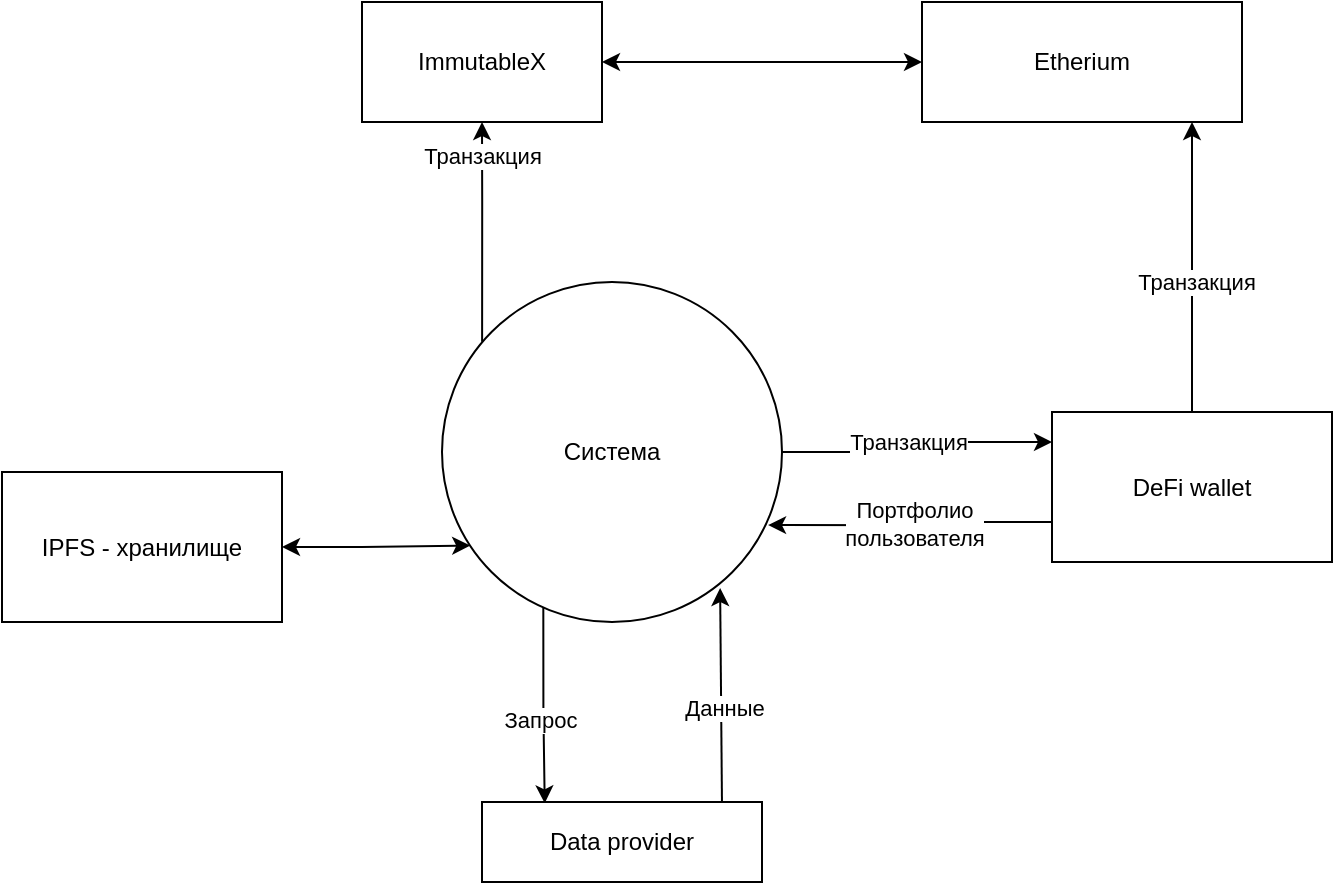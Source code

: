 <mxfile version="20.8.23" type="github">
  <diagram name="Страница 1" id="PbTtmd6q3jU2auLFYNLY">
    <mxGraphModel dx="1195" dy="669" grid="1" gridSize="10" guides="1" tooltips="1" connect="1" arrows="1" fold="1" page="1" pageScale="1" pageWidth="1169" pageHeight="827" math="0" shadow="0">
      <root>
        <mxCell id="0" />
        <mxCell id="1" parent="0" />
        <mxCell id="7_X0dGAMX54bu9OWyD-T-13" style="edgeStyle=orthogonalEdgeStyle;rounded=0;orthogonalLoop=1;jettySize=auto;html=1;entryX=0.224;entryY=0.017;entryDx=0;entryDy=0;startArrow=none;startFill=0;endArrow=classic;endFill=1;exitX=0.298;exitY=0.959;exitDx=0;exitDy=0;exitPerimeter=0;entryPerimeter=0;" edge="1" parent="1" source="7_X0dGAMX54bu9OWyD-T-1" target="7_X0dGAMX54bu9OWyD-T-5">
          <mxGeometry relative="1" as="geometry" />
        </mxCell>
        <mxCell id="7_X0dGAMX54bu9OWyD-T-14" value="Запрос" style="edgeLabel;html=1;align=center;verticalAlign=middle;resizable=0;points=[];" vertex="1" connectable="0" parent="7_X0dGAMX54bu9OWyD-T-13">
          <mxGeometry x="0.137" y="-3" relative="1" as="geometry">
            <mxPoint as="offset" />
          </mxGeometry>
        </mxCell>
        <mxCell id="7_X0dGAMX54bu9OWyD-T-16" style="edgeStyle=orthogonalEdgeStyle;rounded=0;orthogonalLoop=1;jettySize=auto;html=1;startArrow=none;startFill=0;endArrow=classic;endFill=1;" edge="1" parent="1" source="7_X0dGAMX54bu9OWyD-T-1" target="7_X0dGAMX54bu9OWyD-T-4">
          <mxGeometry relative="1" as="geometry">
            <Array as="points">
              <mxPoint x="578" y="475" />
              <mxPoint x="578" y="470" />
            </Array>
          </mxGeometry>
        </mxCell>
        <mxCell id="7_X0dGAMX54bu9OWyD-T-19" value="Транзакция" style="edgeLabel;html=1;align=center;verticalAlign=middle;resizable=0;points=[];" vertex="1" connectable="0" parent="7_X0dGAMX54bu9OWyD-T-16">
          <mxGeometry x="0.106" y="2" relative="1" as="geometry">
            <mxPoint x="-10" y="2" as="offset" />
          </mxGeometry>
        </mxCell>
        <mxCell id="7_X0dGAMX54bu9OWyD-T-23" style="edgeStyle=orthogonalEdgeStyle;rounded=0;orthogonalLoop=1;jettySize=auto;html=1;entryX=0.5;entryY=1;entryDx=0;entryDy=0;startArrow=none;startFill=0;endArrow=classic;endFill=1;exitX=0.118;exitY=0.176;exitDx=0;exitDy=0;exitPerimeter=0;" edge="1" parent="1" source="7_X0dGAMX54bu9OWyD-T-1" target="7_X0dGAMX54bu9OWyD-T-3">
          <mxGeometry relative="1" as="geometry" />
        </mxCell>
        <mxCell id="7_X0dGAMX54bu9OWyD-T-26" value="Транзакция" style="edgeLabel;html=1;align=center;verticalAlign=middle;resizable=0;points=[];" vertex="1" connectable="0" parent="7_X0dGAMX54bu9OWyD-T-23">
          <mxGeometry x="0.347" y="-2" relative="1" as="geometry">
            <mxPoint x="-2" y="-19" as="offset" />
          </mxGeometry>
        </mxCell>
        <mxCell id="7_X0dGAMX54bu9OWyD-T-1" value="Система" style="ellipse;whiteSpace=wrap;html=1;aspect=fixed;" vertex="1" parent="1">
          <mxGeometry x="340" y="390" width="170" height="170" as="geometry" />
        </mxCell>
        <mxCell id="7_X0dGAMX54bu9OWyD-T-2" value="Etherium" style="rounded=0;whiteSpace=wrap;html=1;" vertex="1" parent="1">
          <mxGeometry x="580" y="250" width="160" height="60" as="geometry" />
        </mxCell>
        <mxCell id="7_X0dGAMX54bu9OWyD-T-24" style="edgeStyle=orthogonalEdgeStyle;rounded=0;orthogonalLoop=1;jettySize=auto;html=1;startArrow=classic;startFill=1;endArrow=classic;endFill=1;" edge="1" parent="1" source="7_X0dGAMX54bu9OWyD-T-3" target="7_X0dGAMX54bu9OWyD-T-2">
          <mxGeometry relative="1" as="geometry" />
        </mxCell>
        <mxCell id="7_X0dGAMX54bu9OWyD-T-3" value="ImmutableX" style="rounded=0;whiteSpace=wrap;html=1;" vertex="1" parent="1">
          <mxGeometry x="300" y="250" width="120" height="60" as="geometry" />
        </mxCell>
        <mxCell id="7_X0dGAMX54bu9OWyD-T-17" style="edgeStyle=orthogonalEdgeStyle;rounded=0;orthogonalLoop=1;jettySize=auto;html=1;startArrow=none;startFill=0;endArrow=classic;endFill=1;" edge="1" parent="1" source="7_X0dGAMX54bu9OWyD-T-4" target="7_X0dGAMX54bu9OWyD-T-2">
          <mxGeometry relative="1" as="geometry">
            <Array as="points">
              <mxPoint x="685" y="280" />
            </Array>
          </mxGeometry>
        </mxCell>
        <mxCell id="7_X0dGAMX54bu9OWyD-T-18" value="Транзакция" style="edgeLabel;html=1;align=center;verticalAlign=middle;resizable=0;points=[];" vertex="1" connectable="0" parent="7_X0dGAMX54bu9OWyD-T-17">
          <mxGeometry x="-0.423" y="-2" relative="1" as="geometry">
            <mxPoint y="-23" as="offset" />
          </mxGeometry>
        </mxCell>
        <mxCell id="7_X0dGAMX54bu9OWyD-T-20" style="edgeStyle=orthogonalEdgeStyle;rounded=0;orthogonalLoop=1;jettySize=auto;html=1;entryX=0.959;entryY=0.715;entryDx=0;entryDy=0;entryPerimeter=0;startArrow=none;startFill=0;endArrow=classic;endFill=1;" edge="1" parent="1" source="7_X0dGAMX54bu9OWyD-T-4" target="7_X0dGAMX54bu9OWyD-T-1">
          <mxGeometry relative="1" as="geometry">
            <Array as="points">
              <mxPoint x="578" y="510" />
              <mxPoint x="578" y="512" />
            </Array>
          </mxGeometry>
        </mxCell>
        <mxCell id="7_X0dGAMX54bu9OWyD-T-21" value="Портфолио &lt;br&gt;пользователя" style="edgeLabel;html=1;align=center;verticalAlign=middle;resizable=0;points=[];" vertex="1" connectable="0" parent="7_X0dGAMX54bu9OWyD-T-20">
          <mxGeometry x="-0.017" y="-1" relative="1" as="geometry">
            <mxPoint as="offset" />
          </mxGeometry>
        </mxCell>
        <mxCell id="7_X0dGAMX54bu9OWyD-T-4" value="DeFi wallet" style="rounded=0;whiteSpace=wrap;html=1;" vertex="1" parent="1">
          <mxGeometry x="645" y="455" width="140" height="75" as="geometry" />
        </mxCell>
        <mxCell id="7_X0dGAMX54bu9OWyD-T-5" value="Data provider" style="rounded=0;whiteSpace=wrap;html=1;" vertex="1" parent="1">
          <mxGeometry x="360" y="650" width="140" height="40" as="geometry" />
        </mxCell>
        <mxCell id="7_X0dGAMX54bu9OWyD-T-12" value="" style="endArrow=none;html=1;rounded=0;exitX=0.818;exitY=0.9;exitDx=0;exitDy=0;exitPerimeter=0;startArrow=classic;startFill=1;endFill=0;entryX=0.857;entryY=0;entryDx=0;entryDy=0;entryPerimeter=0;" edge="1" parent="1" source="7_X0dGAMX54bu9OWyD-T-1" target="7_X0dGAMX54bu9OWyD-T-5">
          <mxGeometry width="50" height="50" relative="1" as="geometry">
            <mxPoint x="415" y="430" as="sourcePoint" />
            <mxPoint x="465" y="380" as="targetPoint" />
          </mxGeometry>
        </mxCell>
        <mxCell id="7_X0dGAMX54bu9OWyD-T-15" value="Данные" style="edgeLabel;html=1;align=center;verticalAlign=middle;resizable=0;points=[];" vertex="1" connectable="0" parent="7_X0dGAMX54bu9OWyD-T-12">
          <mxGeometry x="0.113" y="1" relative="1" as="geometry">
            <mxPoint as="offset" />
          </mxGeometry>
        </mxCell>
        <mxCell id="7_X0dGAMX54bu9OWyD-T-27" style="edgeStyle=orthogonalEdgeStyle;rounded=0;orthogonalLoop=1;jettySize=auto;html=1;startArrow=classic;startFill=1;endArrow=classic;endFill=1;entryX=0.083;entryY=0.775;entryDx=0;entryDy=0;entryPerimeter=0;" edge="1" parent="1" source="7_X0dGAMX54bu9OWyD-T-22" target="7_X0dGAMX54bu9OWyD-T-1">
          <mxGeometry relative="1" as="geometry" />
        </mxCell>
        <mxCell id="7_X0dGAMX54bu9OWyD-T-22" value="IPFS - хранилище" style="rounded=0;whiteSpace=wrap;html=1;" vertex="1" parent="1">
          <mxGeometry x="120" y="485" width="140" height="75" as="geometry" />
        </mxCell>
      </root>
    </mxGraphModel>
  </diagram>
</mxfile>

